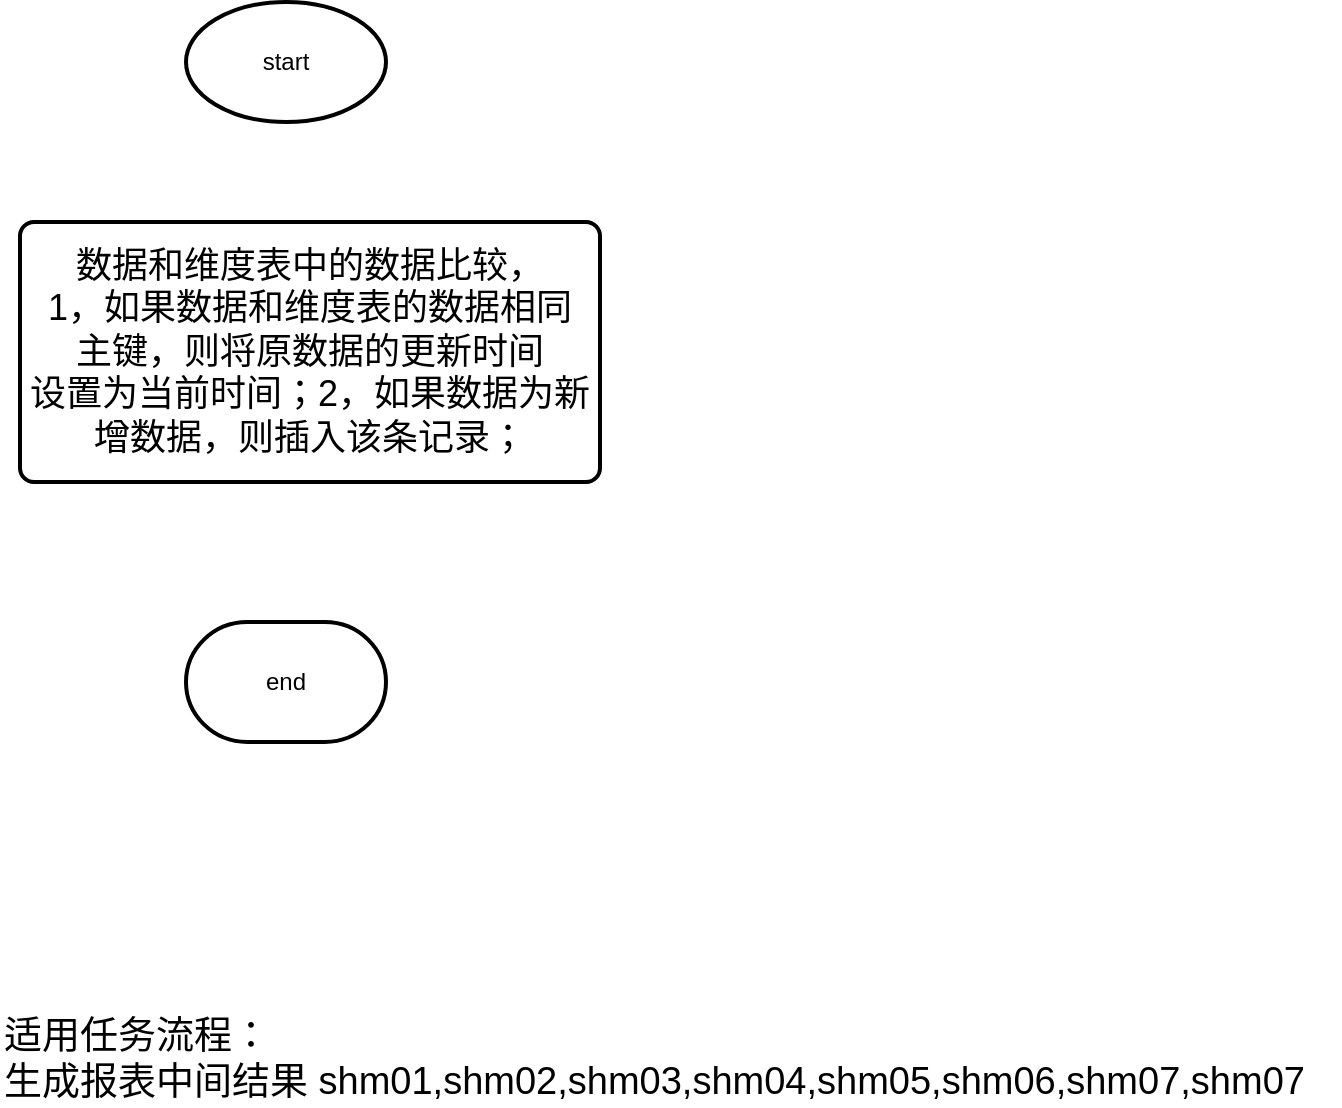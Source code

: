 <mxfile version="10.7.7" type="github"><diagram id="Pw3YILPYW7y3QSv0aWi_" name="Page-1"><mxGraphModel dx="1394" dy="764" grid="1" gridSize="10" guides="1" tooltips="1" connect="1" arrows="1" fold="1" page="1" pageScale="1" pageWidth="827" pageHeight="1169" math="0" shadow="0"><root><mxCell id="0"/><mxCell id="1" parent="0"/><mxCell id="cF5z3cIWGkMMCyjnzOxH-1" value="start" style="strokeWidth=2;html=1;shape=mxgraph.flowchart.start_1;whiteSpace=wrap;" vertex="1" parent="1"><mxGeometry x="313" y="50" width="100" height="60" as="geometry"/></mxCell><mxCell id="cF5z3cIWGkMMCyjnzOxH-2" value="end" style="strokeWidth=2;html=1;shape=mxgraph.flowchart.terminator;whiteSpace=wrap;" vertex="1" parent="1"><mxGeometry x="313" y="360" width="100" height="60" as="geometry"/></mxCell><mxCell id="cF5z3cIWGkMMCyjnzOxH-3" value="数据和维度表中的数据比较，&lt;br&gt;1，如果数据和维度表的数据相同&lt;br&gt;主键，则将原数据的更新时间&lt;br&gt;设置为当前时间；2，如果数据为新增数据，则插入该条记录；&lt;br style=&quot;font-size: 18px&quot;&gt;" style="rounded=1;whiteSpace=wrap;html=1;absoluteArcSize=1;arcSize=14;strokeWidth=2;fontSize=18;" vertex="1" parent="1"><mxGeometry x="230" y="160" width="290" height="130" as="geometry"/></mxCell><mxCell id="cF5z3cIWGkMMCyjnzOxH-4" value="&lt;font style=&quot;font-size: 19px&quot;&gt;&lt;font style=&quot;font-size: 19px&quot;&gt;适用任务流程：&lt;br&gt;&lt;/font&gt;生成报表中间结果 shm01,shm02,shm03,shm04,shm05,shm06,shm07,shm07&lt;/font&gt;&lt;br&gt;" style="text;html=1;resizable=0;points=[];autosize=1;align=left;verticalAlign=top;spacingTop=-4;" vertex="1" parent="1"><mxGeometry x="220" y="553" width="670" height="30" as="geometry"/></mxCell></root></mxGraphModel></diagram></mxfile>